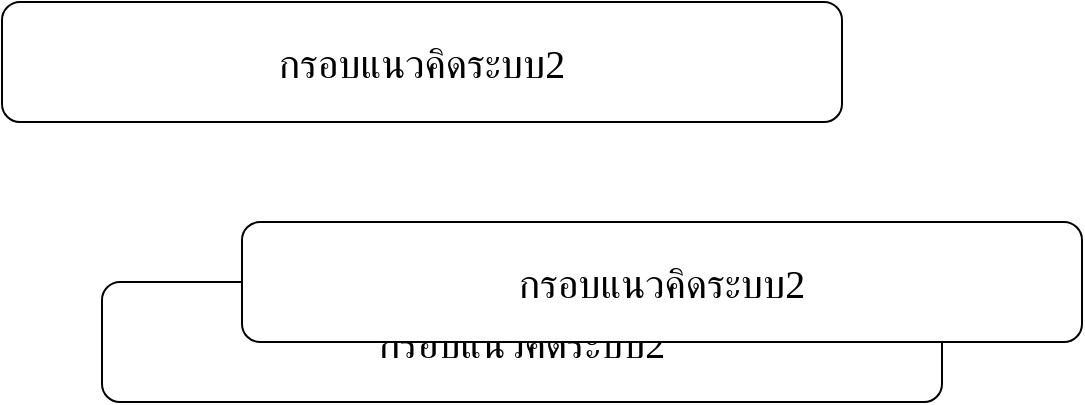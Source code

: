 <mxfile version="24.2.7" type="github">
  <diagram name="Page-1" id="8378b5f6-a2b2-b727-a746-972ab9d02e00">
    <mxGraphModel dx="1434" dy="802" grid="1" gridSize="10" guides="1" tooltips="1" connect="0" arrows="1" fold="1" page="1" pageScale="1.5" pageWidth="1169" pageHeight="827" background="none" math="0" shadow="0">
      <root>
        <mxCell id="0" />
        <mxCell id="1" parent="0" />
        <mxCell id="I4Y5r_BxwqSN-lRW5UTG-278" value="กรอบแนวคิดระบบ2" style="rounded=1;whiteSpace=wrap;html=1;fontFamily=K2D;fontSource=https%3A%2F%2Ffonts.googleapis.com%2Fcss%3Ffamily%3DK2D;fontSize=20;" parent="1" vertex="1">
          <mxGeometry x="180" y="60" width="420" height="60" as="geometry" />
        </mxCell>
        <mxCell id="waecIy2JkQarvqCJjOtu-1" value="กรอบแนวคิดระบบ2" style="rounded=1;whiteSpace=wrap;html=1;fontFamily=K2D;fontSource=https%3A%2F%2Ffonts.googleapis.com%2Fcss%3Ffamily%3DK2D;fontSize=20;" vertex="1" parent="1">
          <mxGeometry x="230" y="200" width="420" height="60" as="geometry" />
        </mxCell>
        <mxCell id="2JVE18zk0JKYaIqIpye8-1" value="กรอบแนวคิดระบบ2" style="rounded=1;whiteSpace=wrap;html=1;fontFamily=K2D;fontSource=https%3A%2F%2Ffonts.googleapis.com%2Fcss%3Ffamily%3DK2D;fontSize=20;" vertex="1" parent="1">
          <mxGeometry x="300" y="170" width="420" height="60" as="geometry" />
        </mxCell>
      </root>
    </mxGraphModel>
  </diagram>
</mxfile>

